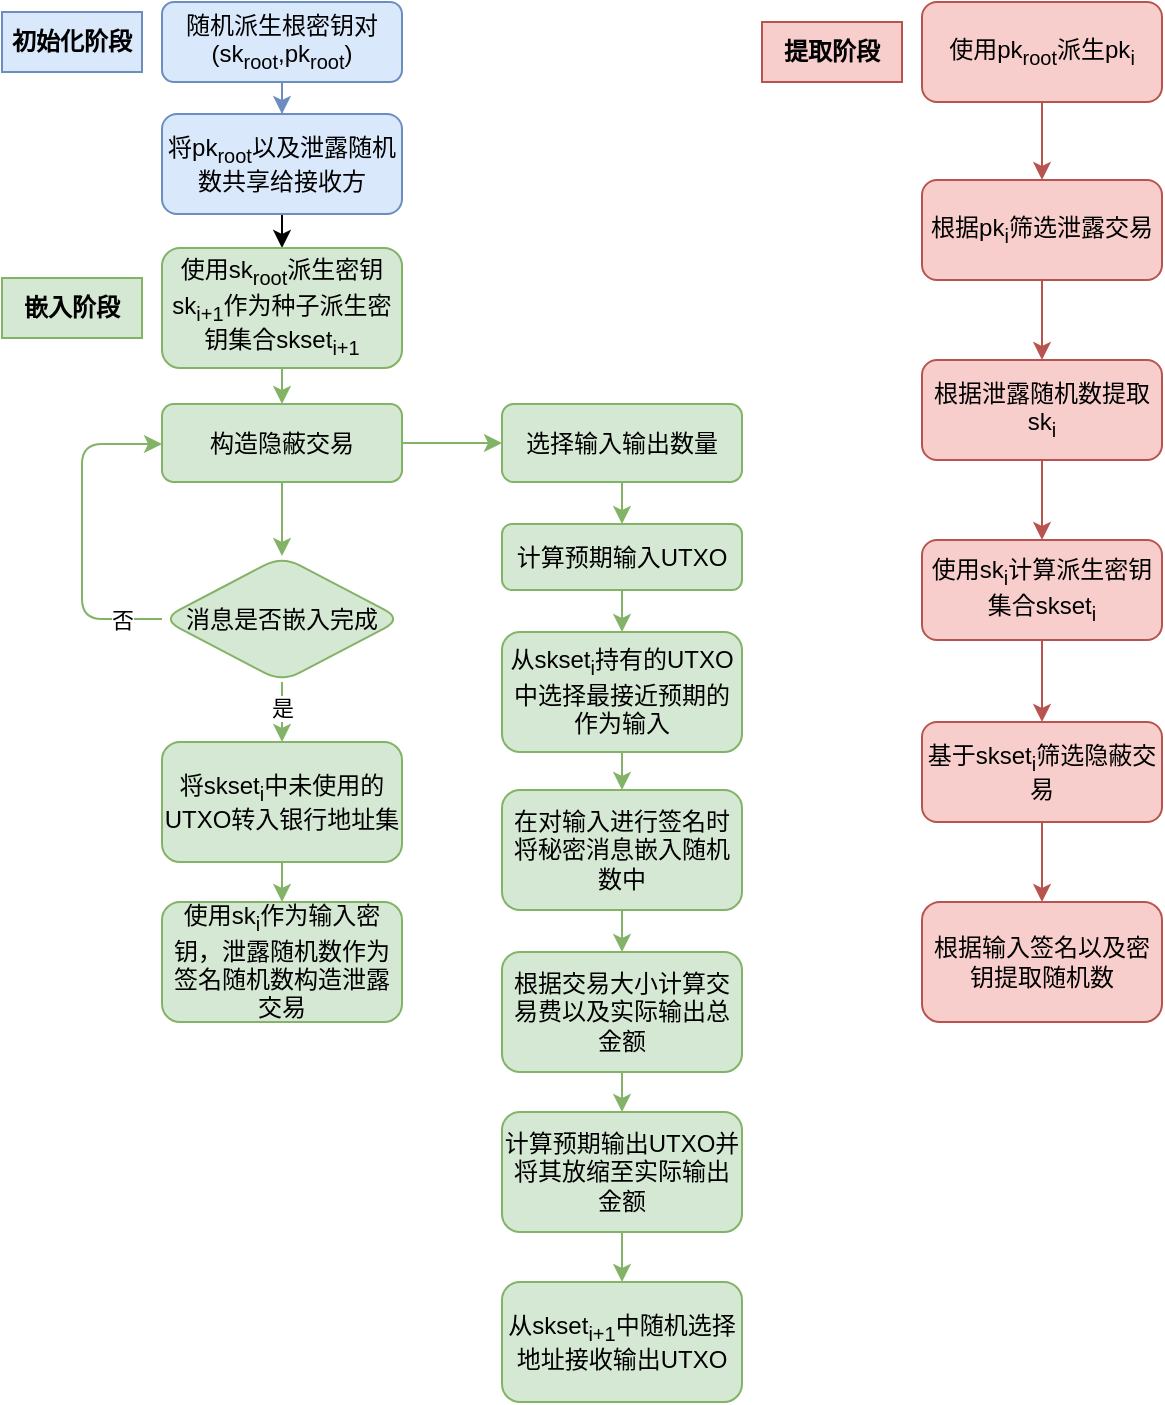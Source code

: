 <mxfile version="24.7.17">
  <diagram id="C5RBs43oDa-KdzZeNtuy" name="Page-1">
    <mxGraphModel dx="1722" dy="951" grid="1" gridSize="10" guides="1" tooltips="1" connect="1" arrows="1" fold="1" page="1" pageScale="1" pageWidth="827" pageHeight="1169" math="0" shadow="0">
      <root>
        <mxCell id="WIyWlLk6GJQsqaUBKTNV-0" />
        <mxCell id="WIyWlLk6GJQsqaUBKTNV-1" parent="WIyWlLk6GJQsqaUBKTNV-0" />
        <mxCell id="dO6GdO4cNxpikTKNABMN-1" value="" style="edgeStyle=orthogonalEdgeStyle;rounded=1;orthogonalLoop=1;jettySize=auto;html=1;fillColor=#dae8fc;strokeColor=#6c8ebf;" edge="1" parent="WIyWlLk6GJQsqaUBKTNV-1" source="WIyWlLk6GJQsqaUBKTNV-3" target="dO6GdO4cNxpikTKNABMN-0">
          <mxGeometry relative="1" as="geometry" />
        </mxCell>
        <mxCell id="WIyWlLk6GJQsqaUBKTNV-3" value="随机派生根密钥对(sk&lt;sub&gt;root&lt;/sub&gt;,pk&lt;sub&gt;root&lt;/sub&gt;)" style="rounded=1;whiteSpace=wrap;html=1;fontSize=12;glass=0;strokeWidth=1;shadow=0;fillColor=#dae8fc;strokeColor=#6c8ebf;" parent="WIyWlLk6GJQsqaUBKTNV-1" vertex="1">
          <mxGeometry x="160" y="80" width="120" height="40" as="geometry" />
        </mxCell>
        <mxCell id="dO6GdO4cNxpikTKNABMN-3" value="" style="edgeStyle=orthogonalEdgeStyle;rounded=1;orthogonalLoop=1;jettySize=auto;html=1;" edge="1" parent="WIyWlLk6GJQsqaUBKTNV-1" source="dO6GdO4cNxpikTKNABMN-0" target="dO6GdO4cNxpikTKNABMN-2">
          <mxGeometry relative="1" as="geometry" />
        </mxCell>
        <mxCell id="dO6GdO4cNxpikTKNABMN-0" value="将pk&lt;sub&gt;root&lt;/sub&gt;以及泄露随机数共享给接收方" style="whiteSpace=wrap;html=1;rounded=1;glass=0;strokeWidth=1;shadow=0;fillColor=#dae8fc;strokeColor=#6c8ebf;" vertex="1" parent="WIyWlLk6GJQsqaUBKTNV-1">
          <mxGeometry x="160" y="136" width="120" height="50" as="geometry" />
        </mxCell>
        <mxCell id="dO6GdO4cNxpikTKNABMN-5" value="" style="edgeStyle=orthogonalEdgeStyle;rounded=1;orthogonalLoop=1;jettySize=auto;html=1;fillColor=#d5e8d4;strokeColor=#82b366;" edge="1" parent="WIyWlLk6GJQsqaUBKTNV-1" source="dO6GdO4cNxpikTKNABMN-2" target="dO6GdO4cNxpikTKNABMN-4">
          <mxGeometry relative="1" as="geometry" />
        </mxCell>
        <mxCell id="dO6GdO4cNxpikTKNABMN-2" value="使用sk&lt;sub&gt;root&lt;/sub&gt;派生密钥sk&lt;sub&gt;i+1&lt;/sub&gt;作为种子派生密钥集合skset&lt;sub&gt;i+1&lt;/sub&gt;" style="whiteSpace=wrap;html=1;rounded=1;glass=0;strokeWidth=1;shadow=0;fillColor=#d5e8d4;strokeColor=#82b366;" vertex="1" parent="WIyWlLk6GJQsqaUBKTNV-1">
          <mxGeometry x="160" y="203" width="120" height="60" as="geometry" />
        </mxCell>
        <mxCell id="dO6GdO4cNxpikTKNABMN-9" value="" style="edgeStyle=orthogonalEdgeStyle;rounded=1;orthogonalLoop=1;jettySize=auto;html=1;fillColor=#d5e8d4;strokeColor=#82b366;" edge="1" parent="WIyWlLk6GJQsqaUBKTNV-1" source="dO6GdO4cNxpikTKNABMN-4" target="dO6GdO4cNxpikTKNABMN-8">
          <mxGeometry relative="1" as="geometry" />
        </mxCell>
        <mxCell id="dO6GdO4cNxpikTKNABMN-23" value="" style="edgeStyle=orthogonalEdgeStyle;rounded=1;orthogonalLoop=1;jettySize=auto;html=1;fillColor=#d5e8d4;strokeColor=#82b366;" edge="1" parent="WIyWlLk6GJQsqaUBKTNV-1" source="dO6GdO4cNxpikTKNABMN-4" target="dO6GdO4cNxpikTKNABMN-22">
          <mxGeometry relative="1" as="geometry" />
        </mxCell>
        <mxCell id="dO6GdO4cNxpikTKNABMN-4" value="构造隐蔽交易" style="whiteSpace=wrap;html=1;rounded=1;glass=0;strokeWidth=1;shadow=0;fillColor=#d5e8d4;strokeColor=#82b366;" vertex="1" parent="WIyWlLk6GJQsqaUBKTNV-1">
          <mxGeometry x="160" y="281" width="120" height="39" as="geometry" />
        </mxCell>
        <mxCell id="dO6GdO4cNxpikTKNABMN-11" value="" style="edgeStyle=orthogonalEdgeStyle;rounded=1;orthogonalLoop=1;jettySize=auto;html=1;fillColor=#d5e8d4;strokeColor=#82b366;" edge="1" parent="WIyWlLk6GJQsqaUBKTNV-1" source="dO6GdO4cNxpikTKNABMN-8" target="dO6GdO4cNxpikTKNABMN-10">
          <mxGeometry relative="1" as="geometry" />
        </mxCell>
        <mxCell id="dO6GdO4cNxpikTKNABMN-8" value="选择输入输出数量" style="whiteSpace=wrap;html=1;rounded=1;glass=0;strokeWidth=1;shadow=0;fillColor=#d5e8d4;strokeColor=#82b366;" vertex="1" parent="WIyWlLk6GJQsqaUBKTNV-1">
          <mxGeometry x="330" y="281" width="120" height="39" as="geometry" />
        </mxCell>
        <mxCell id="dO6GdO4cNxpikTKNABMN-13" value="" style="edgeStyle=orthogonalEdgeStyle;rounded=1;orthogonalLoop=1;jettySize=auto;html=1;fillColor=#d5e8d4;strokeColor=#82b366;" edge="1" parent="WIyWlLk6GJQsqaUBKTNV-1" source="dO6GdO4cNxpikTKNABMN-10" target="dO6GdO4cNxpikTKNABMN-12">
          <mxGeometry relative="1" as="geometry" />
        </mxCell>
        <mxCell id="dO6GdO4cNxpikTKNABMN-10" value="计算预期输入UTXO" style="whiteSpace=wrap;html=1;rounded=1;glass=0;strokeWidth=1;shadow=0;fillColor=#d5e8d4;strokeColor=#82b366;" vertex="1" parent="WIyWlLk6GJQsqaUBKTNV-1">
          <mxGeometry x="330" y="341" width="120" height="33" as="geometry" />
        </mxCell>
        <mxCell id="dO6GdO4cNxpikTKNABMN-15" value="" style="edgeStyle=orthogonalEdgeStyle;rounded=1;orthogonalLoop=1;jettySize=auto;html=1;fillColor=#d5e8d4;strokeColor=#82b366;" edge="1" parent="WIyWlLk6GJQsqaUBKTNV-1" source="dO6GdO4cNxpikTKNABMN-12" target="dO6GdO4cNxpikTKNABMN-14">
          <mxGeometry relative="1" as="geometry" />
        </mxCell>
        <mxCell id="dO6GdO4cNxpikTKNABMN-12" value="从skset&lt;sub&gt;i&lt;/sub&gt;持有的UTXO中选择最接近预期的作为输入" style="whiteSpace=wrap;html=1;rounded=1;glass=0;strokeWidth=1;shadow=0;fillColor=#d5e8d4;strokeColor=#82b366;" vertex="1" parent="WIyWlLk6GJQsqaUBKTNV-1">
          <mxGeometry x="330" y="395" width="120" height="60" as="geometry" />
        </mxCell>
        <mxCell id="dO6GdO4cNxpikTKNABMN-17" value="" style="edgeStyle=orthogonalEdgeStyle;rounded=1;orthogonalLoop=1;jettySize=auto;html=1;fillColor=#d5e8d4;strokeColor=#82b366;" edge="1" parent="WIyWlLk6GJQsqaUBKTNV-1" source="dO6GdO4cNxpikTKNABMN-14" target="dO6GdO4cNxpikTKNABMN-16">
          <mxGeometry relative="1" as="geometry" />
        </mxCell>
        <mxCell id="dO6GdO4cNxpikTKNABMN-14" value="在对输入进行签名时将秘密消息嵌入随机数中" style="whiteSpace=wrap;html=1;rounded=1;glass=0;strokeWidth=1;shadow=0;fillColor=#d5e8d4;strokeColor=#82b366;" vertex="1" parent="WIyWlLk6GJQsqaUBKTNV-1">
          <mxGeometry x="330" y="474" width="120" height="60" as="geometry" />
        </mxCell>
        <mxCell id="dO6GdO4cNxpikTKNABMN-19" value="" style="edgeStyle=orthogonalEdgeStyle;rounded=1;orthogonalLoop=1;jettySize=auto;html=1;fillColor=#d5e8d4;strokeColor=#82b366;" edge="1" parent="WIyWlLk6GJQsqaUBKTNV-1" source="dO6GdO4cNxpikTKNABMN-16" target="dO6GdO4cNxpikTKNABMN-18">
          <mxGeometry relative="1" as="geometry" />
        </mxCell>
        <mxCell id="dO6GdO4cNxpikTKNABMN-16" value="根据交易大小计算交易费以及实际输出总金额" style="whiteSpace=wrap;html=1;rounded=1;glass=0;strokeWidth=1;shadow=0;fillColor=#d5e8d4;strokeColor=#82b366;" vertex="1" parent="WIyWlLk6GJQsqaUBKTNV-1">
          <mxGeometry x="330" y="555" width="120" height="60" as="geometry" />
        </mxCell>
        <mxCell id="dO6GdO4cNxpikTKNABMN-21" value="" style="edgeStyle=orthogonalEdgeStyle;rounded=1;orthogonalLoop=1;jettySize=auto;html=1;fillColor=#d5e8d4;strokeColor=#82b366;" edge="1" parent="WIyWlLk6GJQsqaUBKTNV-1" source="dO6GdO4cNxpikTKNABMN-18" target="dO6GdO4cNxpikTKNABMN-20">
          <mxGeometry relative="1" as="geometry" />
        </mxCell>
        <mxCell id="dO6GdO4cNxpikTKNABMN-18" value="计算预期输出UTXO并将其放缩至实际输出金额" style="whiteSpace=wrap;html=1;rounded=1;glass=0;strokeWidth=1;shadow=0;fillColor=#d5e8d4;strokeColor=#82b366;" vertex="1" parent="WIyWlLk6GJQsqaUBKTNV-1">
          <mxGeometry x="330" y="635" width="120" height="60" as="geometry" />
        </mxCell>
        <mxCell id="dO6GdO4cNxpikTKNABMN-20" value="从skset&lt;sub&gt;i+1&lt;/sub&gt;中随机选择地址接收输出UTXO" style="whiteSpace=wrap;html=1;rounded=1;glass=0;strokeWidth=1;shadow=0;fillColor=#d5e8d4;strokeColor=#82b366;" vertex="1" parent="WIyWlLk6GJQsqaUBKTNV-1">
          <mxGeometry x="330" y="720" width="120" height="60" as="geometry" />
        </mxCell>
        <mxCell id="dO6GdO4cNxpikTKNABMN-24" style="edgeStyle=orthogonalEdgeStyle;rounded=1;orthogonalLoop=1;jettySize=auto;html=1;exitX=0;exitY=0.5;exitDx=0;exitDy=0;entryX=0;entryY=0.5;entryDx=0;entryDy=0;fillColor=#d5e8d4;strokeColor=#82b366;" edge="1" parent="WIyWlLk6GJQsqaUBKTNV-1" source="dO6GdO4cNxpikTKNABMN-22" target="dO6GdO4cNxpikTKNABMN-4">
          <mxGeometry relative="1" as="geometry">
            <Array as="points">
              <mxPoint x="120" y="389" />
              <mxPoint x="120" y="301" />
              <mxPoint x="160" y="301" />
            </Array>
          </mxGeometry>
        </mxCell>
        <mxCell id="dO6GdO4cNxpikTKNABMN-25" value="否" style="edgeLabel;html=1;align=center;verticalAlign=middle;resizable=0;points=[];rounded=1;" vertex="1" connectable="0" parent="dO6GdO4cNxpikTKNABMN-24">
          <mxGeometry x="-0.686" y="-3" relative="1" as="geometry">
            <mxPoint x="6" y="3" as="offset" />
          </mxGeometry>
        </mxCell>
        <mxCell id="dO6GdO4cNxpikTKNABMN-27" value="" style="edgeStyle=orthogonalEdgeStyle;rounded=1;orthogonalLoop=1;jettySize=auto;html=1;fillColor=#d5e8d4;strokeColor=#82b366;" edge="1" parent="WIyWlLk6GJQsqaUBKTNV-1" source="dO6GdO4cNxpikTKNABMN-22" target="dO6GdO4cNxpikTKNABMN-26">
          <mxGeometry relative="1" as="geometry" />
        </mxCell>
        <mxCell id="dO6GdO4cNxpikTKNABMN-28" value="是" style="edgeLabel;html=1;align=center;verticalAlign=middle;resizable=0;points=[];rounded=1;" vertex="1" connectable="0" parent="dO6GdO4cNxpikTKNABMN-27">
          <mxGeometry x="-0.3" relative="1" as="geometry">
            <mxPoint y="-5" as="offset" />
          </mxGeometry>
        </mxCell>
        <mxCell id="dO6GdO4cNxpikTKNABMN-22" value="消息是否嵌入完成" style="rhombus;whiteSpace=wrap;html=1;rounded=1;glass=0;strokeWidth=1;shadow=0;fillColor=#d5e8d4;strokeColor=#82b366;" vertex="1" parent="WIyWlLk6GJQsqaUBKTNV-1">
          <mxGeometry x="160" y="357" width="120" height="63" as="geometry" />
        </mxCell>
        <mxCell id="dO6GdO4cNxpikTKNABMN-30" value="" style="edgeStyle=orthogonalEdgeStyle;rounded=1;orthogonalLoop=1;jettySize=auto;html=1;fillColor=#d5e8d4;strokeColor=#82b366;" edge="1" parent="WIyWlLk6GJQsqaUBKTNV-1" source="dO6GdO4cNxpikTKNABMN-26" target="dO6GdO4cNxpikTKNABMN-29">
          <mxGeometry relative="1" as="geometry" />
        </mxCell>
        <mxCell id="dO6GdO4cNxpikTKNABMN-26" value="将skset&lt;sub&gt;i&lt;/sub&gt;中未使用的UTXO转入银行地址集" style="whiteSpace=wrap;html=1;rounded=1;glass=0;strokeWidth=1;shadow=0;fillColor=#d5e8d4;strokeColor=#82b366;" vertex="1" parent="WIyWlLk6GJQsqaUBKTNV-1">
          <mxGeometry x="160" y="450" width="120" height="60" as="geometry" />
        </mxCell>
        <mxCell id="dO6GdO4cNxpikTKNABMN-29" value="使用sk&lt;sub&gt;i&lt;/sub&gt;作为输入密钥，泄露随机数作为签名随机数构造泄露交易" style="whiteSpace=wrap;html=1;rounded=1;glass=0;strokeWidth=1;shadow=0;fillColor=#d5e8d4;strokeColor=#82b366;" vertex="1" parent="WIyWlLk6GJQsqaUBKTNV-1">
          <mxGeometry x="160" y="530" width="120" height="60" as="geometry" />
        </mxCell>
        <mxCell id="dO6GdO4cNxpikTKNABMN-37" value="" style="edgeStyle=orthogonalEdgeStyle;rounded=1;orthogonalLoop=1;jettySize=auto;html=1;fillColor=#f8cecc;strokeColor=#b85450;" edge="1" parent="WIyWlLk6GJQsqaUBKTNV-1" source="dO6GdO4cNxpikTKNABMN-34" target="dO6GdO4cNxpikTKNABMN-36">
          <mxGeometry relative="1" as="geometry" />
        </mxCell>
        <mxCell id="dO6GdO4cNxpikTKNABMN-34" value="使用pk&lt;sub&gt;root&lt;/sub&gt;派生pk&lt;sub&gt;i&lt;/sub&gt;" style="rounded=1;whiteSpace=wrap;html=1;fillColor=#f8cecc;strokeColor=#b85450;" vertex="1" parent="WIyWlLk6GJQsqaUBKTNV-1">
          <mxGeometry x="540" y="80" width="120" height="50" as="geometry" />
        </mxCell>
        <mxCell id="dO6GdO4cNxpikTKNABMN-39" value="" style="edgeStyle=orthogonalEdgeStyle;rounded=1;orthogonalLoop=1;jettySize=auto;html=1;fillColor=#f8cecc;strokeColor=#b85450;" edge="1" parent="WIyWlLk6GJQsqaUBKTNV-1" source="dO6GdO4cNxpikTKNABMN-36">
          <mxGeometry relative="1" as="geometry">
            <mxPoint x="600" y="259" as="targetPoint" />
          </mxGeometry>
        </mxCell>
        <mxCell id="dO6GdO4cNxpikTKNABMN-36" value="根据pk&lt;sub&gt;i&lt;/sub&gt;筛选泄露交易" style="rounded=1;whiteSpace=wrap;html=1;fillColor=#f8cecc;strokeColor=#b85450;" vertex="1" parent="WIyWlLk6GJQsqaUBKTNV-1">
          <mxGeometry x="540" y="169" width="120" height="50" as="geometry" />
        </mxCell>
        <mxCell id="dO6GdO4cNxpikTKNABMN-43" value="" style="edgeStyle=orthogonalEdgeStyle;rounded=1;orthogonalLoop=1;jettySize=auto;html=1;fillColor=#f8cecc;strokeColor=#b85450;" edge="1" parent="WIyWlLk6GJQsqaUBKTNV-1" source="dO6GdO4cNxpikTKNABMN-40" target="dO6GdO4cNxpikTKNABMN-42">
          <mxGeometry relative="1" as="geometry" />
        </mxCell>
        <mxCell id="dO6GdO4cNxpikTKNABMN-40" value="根据泄露随机数提取sk&lt;sub&gt;i&lt;/sub&gt;" style="whiteSpace=wrap;html=1;rounded=1;fillColor=#f8cecc;strokeColor=#b85450;" vertex="1" parent="WIyWlLk6GJQsqaUBKTNV-1">
          <mxGeometry x="540" y="259" width="120" height="50" as="geometry" />
        </mxCell>
        <mxCell id="dO6GdO4cNxpikTKNABMN-45" value="" style="edgeStyle=orthogonalEdgeStyle;rounded=1;orthogonalLoop=1;jettySize=auto;html=1;fillColor=#f8cecc;strokeColor=#b85450;" edge="1" parent="WIyWlLk6GJQsqaUBKTNV-1" source="dO6GdO4cNxpikTKNABMN-42" target="dO6GdO4cNxpikTKNABMN-44">
          <mxGeometry relative="1" as="geometry" />
        </mxCell>
        <mxCell id="dO6GdO4cNxpikTKNABMN-42" value="使用sk&lt;sub&gt;i&lt;/sub&gt;计算派生密钥集合skset&lt;sub&gt;i&lt;/sub&gt;" style="whiteSpace=wrap;html=1;rounded=1;fillColor=#f8cecc;strokeColor=#b85450;" vertex="1" parent="WIyWlLk6GJQsqaUBKTNV-1">
          <mxGeometry x="540" y="349" width="120" height="50" as="geometry" />
        </mxCell>
        <mxCell id="dO6GdO4cNxpikTKNABMN-47" value="" style="edgeStyle=orthogonalEdgeStyle;rounded=1;orthogonalLoop=1;jettySize=auto;html=1;fillColor=#f8cecc;strokeColor=#b85450;" edge="1" parent="WIyWlLk6GJQsqaUBKTNV-1" source="dO6GdO4cNxpikTKNABMN-44" target="dO6GdO4cNxpikTKNABMN-46">
          <mxGeometry relative="1" as="geometry" />
        </mxCell>
        <mxCell id="dO6GdO4cNxpikTKNABMN-44" value="基于skset&lt;sub&gt;i&lt;/sub&gt;筛选隐蔽交易" style="whiteSpace=wrap;html=1;rounded=1;fillColor=#f8cecc;strokeColor=#b85450;" vertex="1" parent="WIyWlLk6GJQsqaUBKTNV-1">
          <mxGeometry x="540" y="440" width="120" height="50" as="geometry" />
        </mxCell>
        <mxCell id="dO6GdO4cNxpikTKNABMN-46" value="根据输入签名以及密钥提取随机数" style="whiteSpace=wrap;html=1;fillColor=#f8cecc;strokeColor=#b85450;rounded=1;" vertex="1" parent="WIyWlLk6GJQsqaUBKTNV-1">
          <mxGeometry x="540" y="530" width="120" height="60" as="geometry" />
        </mxCell>
        <mxCell id="dO6GdO4cNxpikTKNABMN-49" value="初始化阶段" style="text;html=1;align=center;verticalAlign=middle;whiteSpace=wrap;rounded=0;fillColor=#dae8fc;fontStyle=1;strokeColor=#6c8ebf;" vertex="1" parent="WIyWlLk6GJQsqaUBKTNV-1">
          <mxGeometry x="80" y="85" width="70" height="30" as="geometry" />
        </mxCell>
        <mxCell id="dO6GdO4cNxpikTKNABMN-51" value="嵌入阶段&lt;span style=&quot;color: rgba(0, 0, 0, 0); font-family: monospace; font-size: 0px; text-align: start; text-wrap: nowrap;&quot;&gt;%3CmxGraphModel%3E%3Croot%3E%3CmxCell%20id%3D%220%22%2F%3E%3CmxCell%20id%3D%221%22%20parent%3D%220%22%2F%3E%3CmxCell%20id%3D%222%22%20value%3D%22%E5%88%9D%E5%A7%8B%E5%8C%96%E9%98%B6%E6%AE%B5%22%20style%3D%22text%3Bhtml%3D1%3Balign%3Dcenter%3BverticalAlign%3Dmiddle%3BwhiteSpace%3Dwrap%3Brounded%3D0%3BfillColor%3Dnone%3BfontColor%3D%23000000%3BfontStyle%3D1%22%20vertex%3D%221%22%20parent%3D%221%22%3E%3CmxGeometry%20x%3D%2280%22%20y%3D%2285%22%20width%3D%2270%22%20height%3D%2230%22%20as%3D%22geometry%22%2F%3E%3C%2FmxCell%3E%3C%2Froot%3E%3C%2FmxGraphModel%3E&lt;/span&gt;" style="text;html=1;align=center;verticalAlign=middle;whiteSpace=wrap;rounded=0;fillColor=#d5e8d4;fontStyle=1;strokeColor=#82b366;" vertex="1" parent="WIyWlLk6GJQsqaUBKTNV-1">
          <mxGeometry x="80" y="218" width="70" height="30" as="geometry" />
        </mxCell>
        <mxCell id="dO6GdO4cNxpikTKNABMN-52" value="提取阶段&lt;span style=&quot;color: rgba(0, 0, 0, 0); font-family: monospace; font-size: 0px; text-align: start; text-wrap: nowrap;&quot;&gt;%3CmxGraphModel%3E%3Croot%3E%3CmxCell%20id%3D%220%22%2F%3E%3CmxCell%20id%3D%221%22%20parent%3D%220%22%2F%3E%3CmxCell%20id%3D%222%22%20value%3D%22%E5%88%9D%E5%A7%8B%E5%8C%96%E9%98%B6%E6%AE%B5%22%20style%3D%22text%3Bhtml%3D1%3Balign%3Dcenter%3BverticalAlign%3Dmiddle%3BwhiteSpace%3Dwrap%3Brounded%3D0%3BfillColor%3Dnone%3BfontColor%3D%23000000%3BfontStyle%3D1%22%20vertex%3D%221%22%20parent%3D%221%22%3E%3CmxGeometry%20x%3D%2280%22%20y%3D%2285%22%20width%3D%2270%22%20height%3D%2230%22%20as%3D%22geometry%22%2F%3E%3C%2FmxCell%3E%3C%2Froot%3E%3C%2FmxGraphModel%3E&lt;/span&gt;" style="text;html=1;align=center;verticalAlign=middle;whiteSpace=wrap;rounded=0;fillColor=#f8cecc;fontStyle=1;strokeColor=#b85450;" vertex="1" parent="WIyWlLk6GJQsqaUBKTNV-1">
          <mxGeometry x="460" y="90" width="70" height="30" as="geometry" />
        </mxCell>
      </root>
    </mxGraphModel>
  </diagram>
</mxfile>
